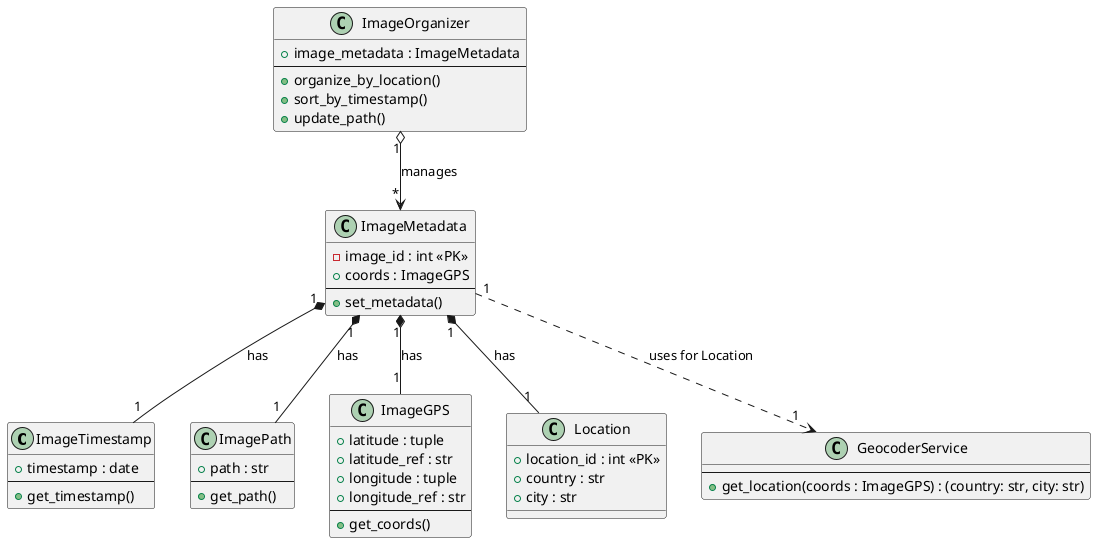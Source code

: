 @startuml Image-Sorter

class ImageTimestamp {
    +timestamp : date
    --
    +get_timestamp()
}

class ImagePath {
    +path : str
    --
    +get_path()
}

class ImageGPS {
    +latitude : tuple
    +latitude_ref : str
    +longitude : tuple
    +longitude_ref : str
    --
    +get_coords()
}

class Location {
    +location_id : int <<PK>>
    +country : str
    +city : str
}

class GeocoderService {
    --
    +get_location(coords : ImageGPS) : (country: str, city: str)
}

class ImageMetadata {
    -image_id : int <<PK>>
    +coords : ImageGPS
    --
    +set_metadata()
}

class ImageOrganizer {
    +image_metadata : ImageMetadata
    --
    +organize_by_location()
    +sort_by_timestamp()
    +update_path()
}

' ' Add a database
' class ImageDB {
'     -db_connection : Connection
'     --
'     +store_metadata(metadata : ImageMetadata)
'     +load_metadata(image_id : int) : ImageMetadata
' }

' --- RELATIONSHIPS ---

' ImageMetadata is composed of the data components
ImageMetadata "1" *-- "1" ImageTimestamp : has
ImageMetadata "1" *-- "1" ImagePath : has
ImageMetadata "1" *-- "1" ImageGPS : has
ImageMetadata "1" *-- "1" Location : has

' ImageMetadata uses the GeocoderService to get location data
ImageMetadata "1" ..> "1" GeocoderService : uses for Location

' ImageOrganizer manages a collection of ImageMetadata
ImageOrganizer "1" o--> "*" ImageMetadata : manages

' ' ImageOrganizer uses the GeocoderService service and the DB service
' ImageOrganizer "1" --> "1" ImageDB : uses persistence


@enduml


